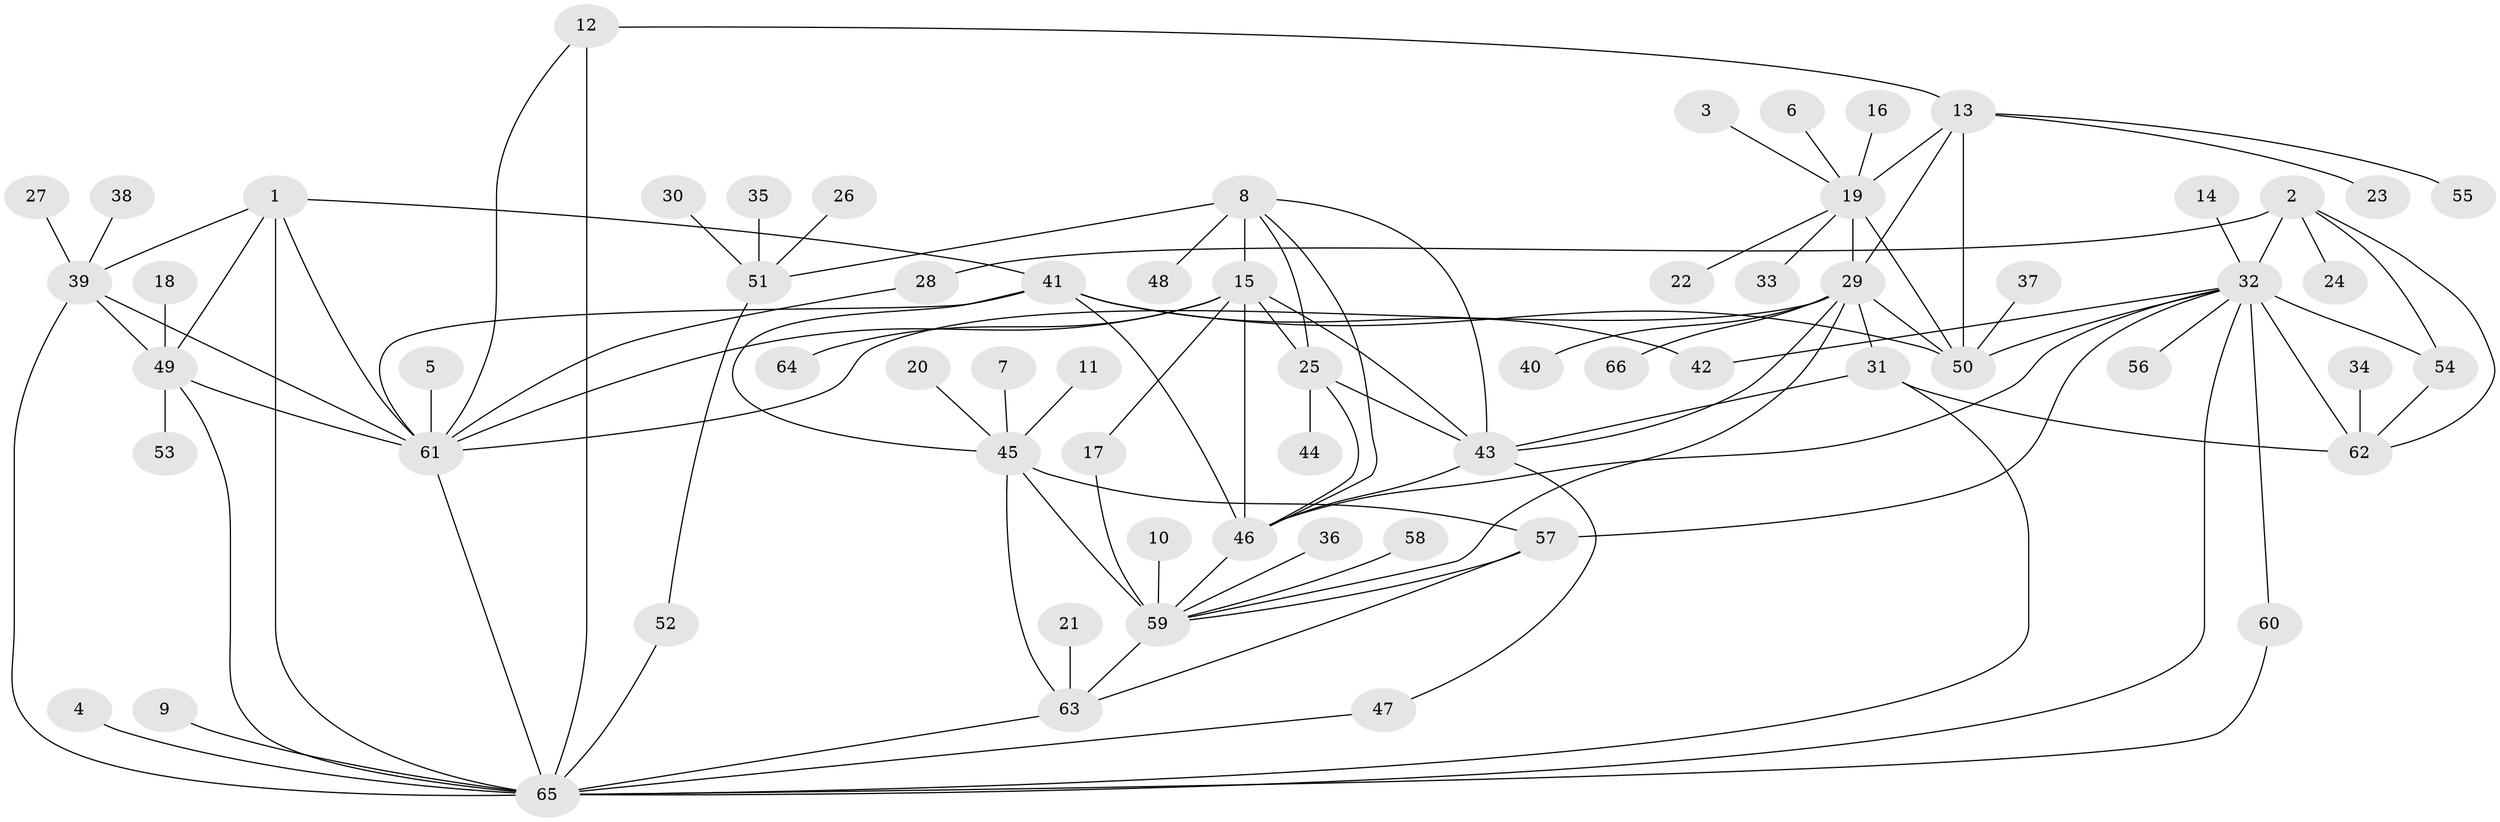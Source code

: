 // original degree distribution, {7: 0.061068702290076333, 9: 0.05343511450381679, 5: 0.022900763358778626, 10: 0.007633587786259542, 8: 0.022900763358778626, 12: 0.015267175572519083, 6: 0.022900763358778626, 13: 0.015267175572519083, 16: 0.007633587786259542, 11: 0.007633587786259542, 3: 0.030534351145038167, 1: 0.5419847328244275, 2: 0.16793893129770993, 4: 0.022900763358778626}
// Generated by graph-tools (version 1.1) at 2025/37/03/04/25 23:37:44]
// undirected, 66 vertices, 107 edges
graph export_dot {
  node [color=gray90,style=filled];
  1;
  2;
  3;
  4;
  5;
  6;
  7;
  8;
  9;
  10;
  11;
  12;
  13;
  14;
  15;
  16;
  17;
  18;
  19;
  20;
  21;
  22;
  23;
  24;
  25;
  26;
  27;
  28;
  29;
  30;
  31;
  32;
  33;
  34;
  35;
  36;
  37;
  38;
  39;
  40;
  41;
  42;
  43;
  44;
  45;
  46;
  47;
  48;
  49;
  50;
  51;
  52;
  53;
  54;
  55;
  56;
  57;
  58;
  59;
  60;
  61;
  62;
  63;
  64;
  65;
  66;
  1 -- 39 [weight=2.0];
  1 -- 41 [weight=1.0];
  1 -- 49 [weight=2.0];
  1 -- 61 [weight=2.0];
  1 -- 65 [weight=2.0];
  2 -- 24 [weight=1.0];
  2 -- 28 [weight=1.0];
  2 -- 32 [weight=2.0];
  2 -- 54 [weight=2.0];
  2 -- 62 [weight=1.0];
  3 -- 19 [weight=1.0];
  4 -- 65 [weight=1.0];
  5 -- 61 [weight=1.0];
  6 -- 19 [weight=1.0];
  7 -- 45 [weight=1.0];
  8 -- 15 [weight=2.0];
  8 -- 25 [weight=1.0];
  8 -- 43 [weight=1.0];
  8 -- 46 [weight=1.0];
  8 -- 48 [weight=1.0];
  8 -- 51 [weight=1.0];
  9 -- 65 [weight=1.0];
  10 -- 59 [weight=1.0];
  11 -- 45 [weight=1.0];
  12 -- 13 [weight=1.0];
  12 -- 61 [weight=1.0];
  12 -- 65 [weight=1.0];
  13 -- 19 [weight=2.0];
  13 -- 23 [weight=1.0];
  13 -- 29 [weight=2.0];
  13 -- 50 [weight=4.0];
  13 -- 55 [weight=1.0];
  14 -- 32 [weight=1.0];
  15 -- 17 [weight=1.0];
  15 -- 25 [weight=2.0];
  15 -- 43 [weight=2.0];
  15 -- 46 [weight=2.0];
  15 -- 61 [weight=1.0];
  15 -- 64 [weight=1.0];
  16 -- 19 [weight=1.0];
  17 -- 59 [weight=1.0];
  18 -- 49 [weight=1.0];
  19 -- 22 [weight=1.0];
  19 -- 29 [weight=1.0];
  19 -- 33 [weight=1.0];
  19 -- 50 [weight=2.0];
  20 -- 45 [weight=1.0];
  21 -- 63 [weight=1.0];
  25 -- 43 [weight=1.0];
  25 -- 44 [weight=1.0];
  25 -- 46 [weight=1.0];
  26 -- 51 [weight=1.0];
  27 -- 39 [weight=1.0];
  28 -- 61 [weight=1.0];
  29 -- 31 [weight=1.0];
  29 -- 40 [weight=1.0];
  29 -- 43 [weight=1.0];
  29 -- 50 [weight=2.0];
  29 -- 59 [weight=1.0];
  29 -- 61 [weight=1.0];
  29 -- 66 [weight=1.0];
  30 -- 51 [weight=1.0];
  31 -- 43 [weight=1.0];
  31 -- 62 [weight=1.0];
  31 -- 65 [weight=1.0];
  32 -- 42 [weight=1.0];
  32 -- 46 [weight=1.0];
  32 -- 50 [weight=1.0];
  32 -- 54 [weight=4.0];
  32 -- 56 [weight=1.0];
  32 -- 57 [weight=1.0];
  32 -- 60 [weight=1.0];
  32 -- 62 [weight=2.0];
  32 -- 65 [weight=1.0];
  34 -- 62 [weight=1.0];
  35 -- 51 [weight=1.0];
  36 -- 59 [weight=1.0];
  37 -- 50 [weight=1.0];
  38 -- 39 [weight=1.0];
  39 -- 49 [weight=1.0];
  39 -- 61 [weight=1.0];
  39 -- 65 [weight=1.0];
  41 -- 42 [weight=1.0];
  41 -- 45 [weight=1.0];
  41 -- 46 [weight=1.0];
  41 -- 50 [weight=1.0];
  41 -- 61 [weight=1.0];
  43 -- 46 [weight=1.0];
  43 -- 47 [weight=1.0];
  45 -- 57 [weight=2.0];
  45 -- 59 [weight=4.0];
  45 -- 63 [weight=2.0];
  46 -- 59 [weight=1.0];
  47 -- 65 [weight=1.0];
  49 -- 53 [weight=1.0];
  49 -- 61 [weight=1.0];
  49 -- 65 [weight=1.0];
  51 -- 52 [weight=1.0];
  52 -- 65 [weight=1.0];
  54 -- 62 [weight=2.0];
  57 -- 59 [weight=2.0];
  57 -- 63 [weight=1.0];
  58 -- 59 [weight=1.0];
  59 -- 63 [weight=2.0];
  60 -- 65 [weight=1.0];
  61 -- 65 [weight=1.0];
  63 -- 65 [weight=1.0];
}

